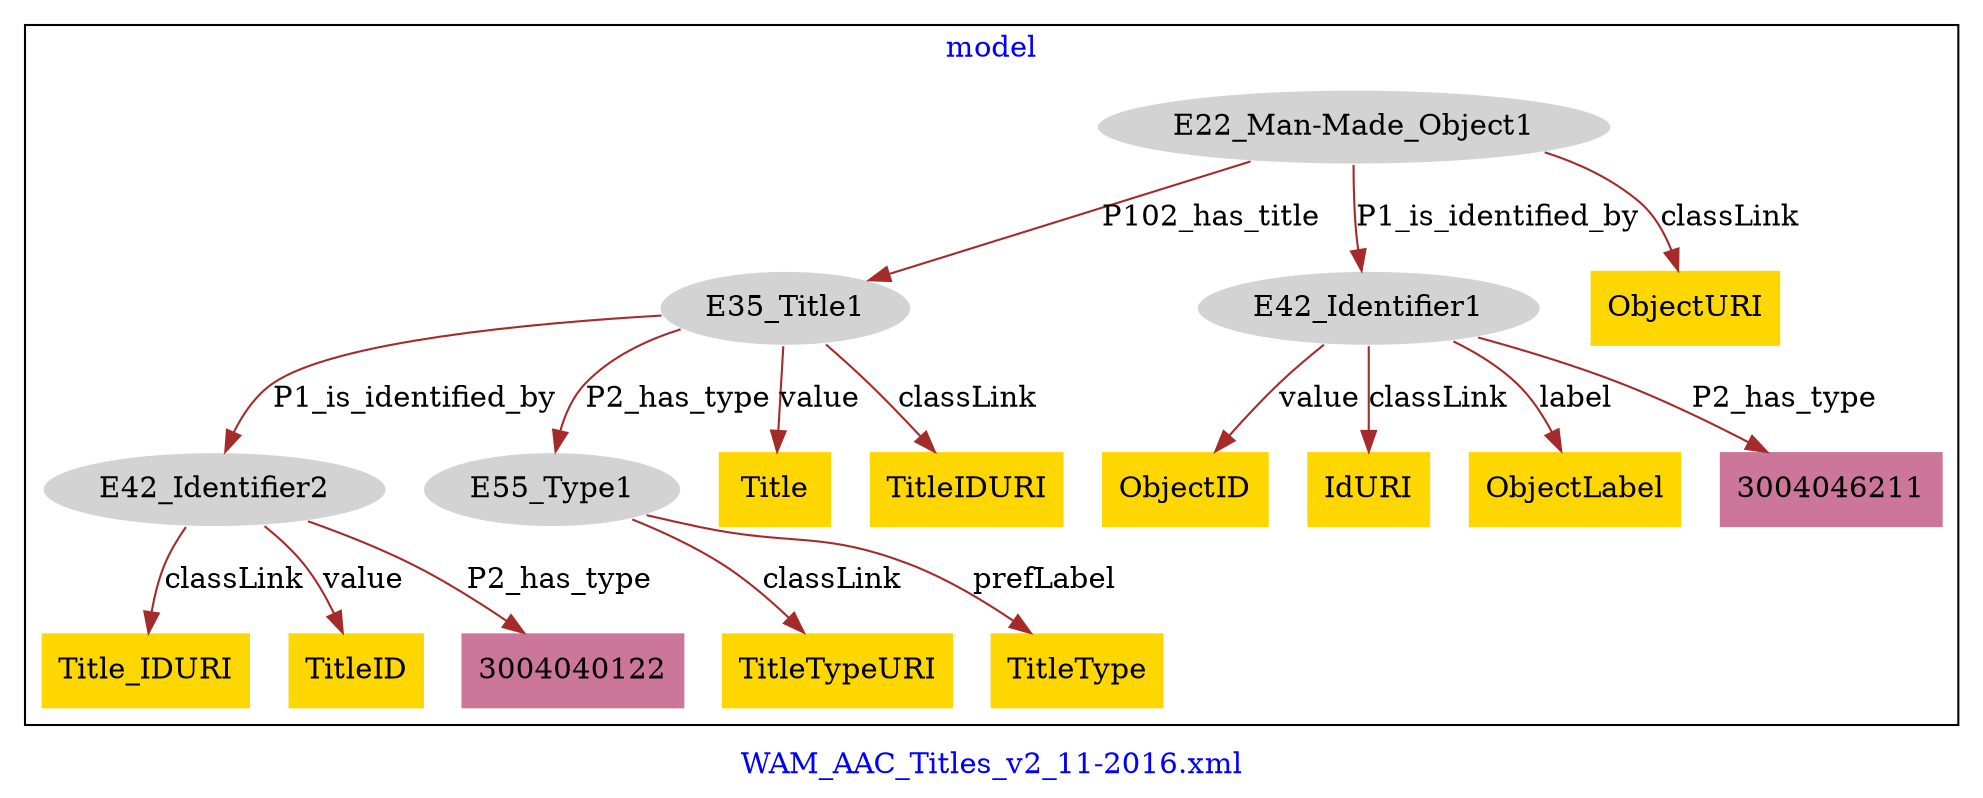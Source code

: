 digraph n0 {
fontcolor="blue"
remincross="true"
label="WAM_AAC_Titles_v2_11-2016.xml"
subgraph cluster {
label="model"
n2[style="filled",color="white",fillcolor="lightgray",label="E22_Man-Made_Object1"];
n3[style="filled",color="white",fillcolor="lightgray",label="E35_Title1"];
n4[style="filled",color="white",fillcolor="lightgray",label="E42_Identifier1"];
n5[style="filled",color="white",fillcolor="lightgray",label="E42_Identifier2"];
n6[style="filled",color="white",fillcolor="lightgray",label="E55_Type1"];
n7[shape="plaintext",style="filled",fillcolor="gold",label="ObjectID"];
n8[shape="plaintext",style="filled",fillcolor="gold",label="Title"];
n9[shape="plaintext",style="filled",fillcolor="gold",label="TitleIDURI"];
n10[shape="plaintext",style="filled",fillcolor="gold",label="TitleTypeURI"];
n11[shape="plaintext",style="filled",fillcolor="gold",label="IdURI"];
n12[shape="plaintext",style="filled",fillcolor="gold",label="ObjectLabel"];
n13[shape="plaintext",style="filled",fillcolor="gold",label="Title_IDURI"];
n14[shape="plaintext",style="filled",fillcolor="gold",label="TitleType"];
n15[shape="plaintext",style="filled",fillcolor="gold",label="ObjectURI"];
n16[shape="plaintext",style="filled",fillcolor="gold",label="TitleID"];
n17[shape="plaintext",style="filled",fillcolor="#CC7799",label="3004040122"];
n18[shape="plaintext",style="filled",fillcolor="#CC7799",label="3004046211"];
}
n2 -> n3[color="brown",fontcolor="black",label="P102_has_title"]
n2 -> n4[color="brown",fontcolor="black",label="P1_is_identified_by"]
n3 -> n5[color="brown",fontcolor="black",label="P1_is_identified_by"]
n3 -> n6[color="brown",fontcolor="black",label="P2_has_type"]
n4 -> n7[color="brown",fontcolor="black",label="value"]
n3 -> n8[color="brown",fontcolor="black",label="value"]
n3 -> n9[color="brown",fontcolor="black",label="classLink"]
n6 -> n10[color="brown",fontcolor="black",label="classLink"]
n4 -> n11[color="brown",fontcolor="black",label="classLink"]
n4 -> n12[color="brown",fontcolor="black",label="label"]
n5 -> n13[color="brown",fontcolor="black",label="classLink"]
n6 -> n14[color="brown",fontcolor="black",label="prefLabel"]
n2 -> n15[color="brown",fontcolor="black",label="classLink"]
n5 -> n16[color="brown",fontcolor="black",label="value"]
n5 -> n17[color="brown",fontcolor="black",label="P2_has_type"]
n4 -> n18[color="brown",fontcolor="black",label="P2_has_type"]
}
